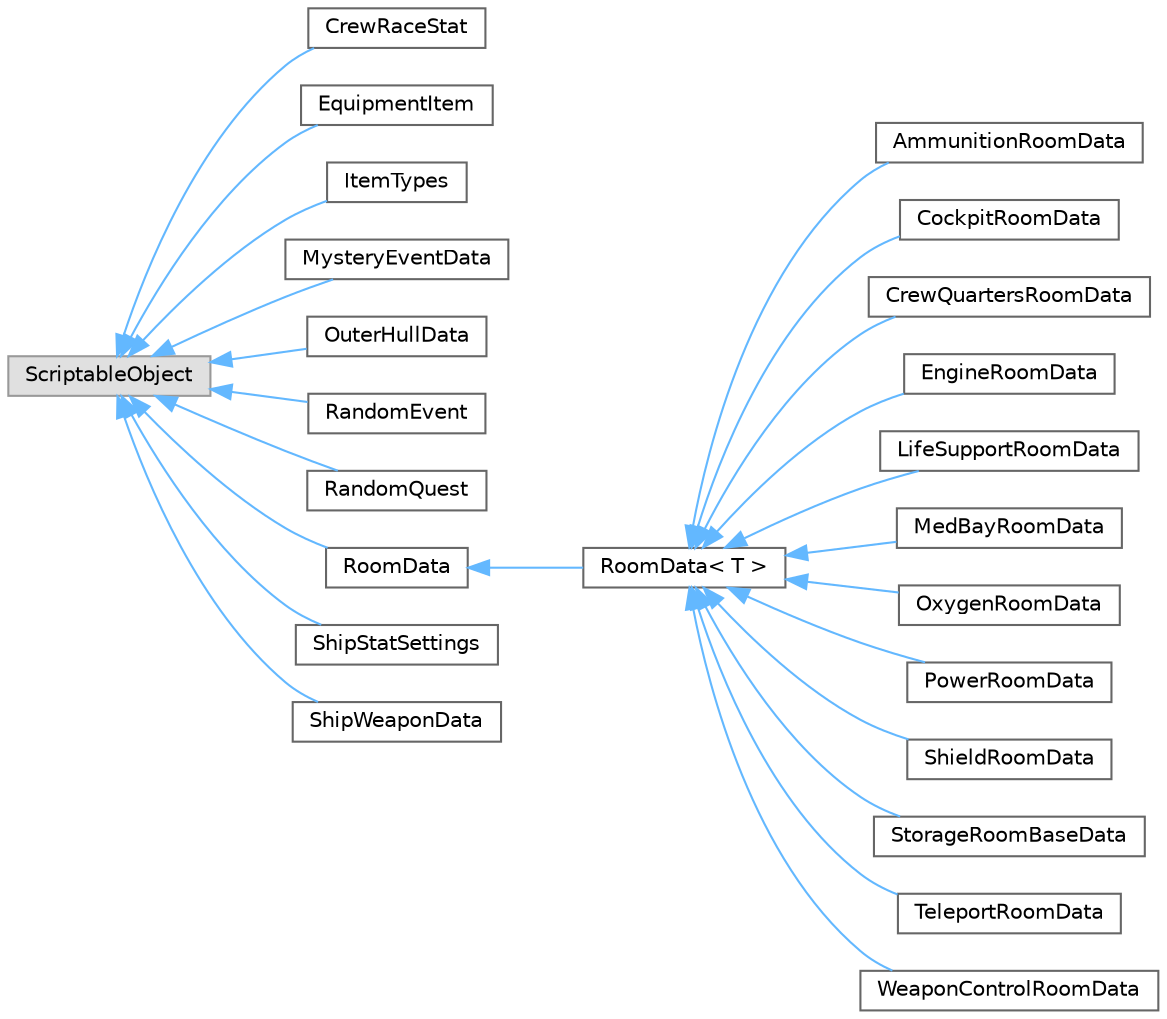 digraph "Graphical Class Hierarchy"
{
 // INTERACTIVE_SVG=YES
 // LATEX_PDF_SIZE
  bgcolor="transparent";
  edge [fontname=Helvetica,fontsize=10,labelfontname=Helvetica,labelfontsize=10];
  node [fontname=Helvetica,fontsize=10,shape=box,height=0.2,width=0.4];
  rankdir="LR";
  Node0 [id="Node000000",label="ScriptableObject",height=0.2,width=0.4,color="grey60", fillcolor="#E0E0E0", style="filled",tooltip=" "];
  Node0 -> Node1 [id="edge112_Node000000_Node000001",dir="back",color="steelblue1",style="solid",tooltip=" "];
  Node1 [id="Node000001",label="CrewRaceStat",height=0.2,width=0.4,color="grey40", fillcolor="white", style="filled",URL="$class_crew_race_stat.html",tooltip=" "];
  Node0 -> Node2 [id="edge113_Node000000_Node000002",dir="back",color="steelblue1",style="solid",tooltip=" "];
  Node2 [id="Node000002",label="EquipmentItem",height=0.2,width=0.4,color="grey40", fillcolor="white", style="filled",URL="$class_equipment_item.html",tooltip=" "];
  Node0 -> Node3 [id="edge114_Node000000_Node000003",dir="back",color="steelblue1",style="solid",tooltip=" "];
  Node3 [id="Node000003",label="ItemTypes",height=0.2,width=0.4,color="grey40", fillcolor="white", style="filled",URL="$class_item_types.html",tooltip=" "];
  Node0 -> Node4 [id="edge115_Node000000_Node000004",dir="back",color="steelblue1",style="solid",tooltip=" "];
  Node4 [id="Node000004",label="MysteryEventData",height=0.2,width=0.4,color="grey40", fillcolor="white", style="filled",URL="$class_mystery_event_data.html",tooltip=" "];
  Node0 -> Node5 [id="edge116_Node000000_Node000005",dir="back",color="steelblue1",style="solid",tooltip=" "];
  Node5 [id="Node000005",label="OuterHullData",height=0.2,width=0.4,color="grey40", fillcolor="white", style="filled",URL="$class_outer_hull_data.html",tooltip="외갑판의 데이터를 담는 ScriptableObject"];
  Node0 -> Node6 [id="edge117_Node000000_Node000006",dir="back",color="steelblue1",style="solid",tooltip=" "];
  Node6 [id="Node000006",label="RandomEvent",height=0.2,width=0.4,color="grey40", fillcolor="white", style="filled",URL="$class_random_event.html",tooltip=" "];
  Node0 -> Node7 [id="edge118_Node000000_Node000007",dir="back",color="steelblue1",style="solid",tooltip=" "];
  Node7 [id="Node000007",label="RandomQuest",height=0.2,width=0.4,color="grey40", fillcolor="white", style="filled",URL="$class_random_quest.html",tooltip="랜덤 퀘스트 정보 관련 클래스"];
  Node0 -> Node8 [id="edge119_Node000000_Node000008",dir="back",color="steelblue1",style="solid",tooltip=" "];
  Node8 [id="Node000008",label="RoomData",height=0.2,width=0.4,color="grey40", fillcolor="white", style="filled",URL="$class_room_data.html",tooltip="모든 방 유형의 기본 데이터를 정의하는 추상 ScriptableObject"];
  Node8 -> Node9 [id="edge120_Node000008_Node000009",dir="back",color="steelblue1",style="solid",tooltip=" "];
  Node9 [id="Node000009",label="RoomData\< T \>",height=0.2,width=0.4,color="grey40", fillcolor="white", style="filled",URL="$class_room_data-1-g.html",tooltip=" "];
  Node9 -> Node10 [id="edge121_Node000009_Node000010",dir="back",color="steelblue1",style="solid",tooltip=" "];
  Node10 [id="Node000010",label="AmmunitionRoomData",height=0.2,width=0.4,color="grey40", fillcolor="white", style="filled",URL="$class_ammunition_room_data.html",tooltip="탄약고의 레벨별 데이터를 저장하는 ScriptableObject"];
  Node9 -> Node11 [id="edge122_Node000009_Node000011",dir="back",color="steelblue1",style="solid",tooltip=" "];
  Node11 [id="Node000011",label="CockpitRoomData",height=0.2,width=0.4,color="grey40", fillcolor="white", style="filled",URL="$class_cockpit_room_data.html",tooltip="조종실의 레벨별 데이터를 저장하는 ScriptableObject"];
  Node9 -> Node12 [id="edge123_Node000009_Node000012",dir="back",color="steelblue1",style="solid",tooltip=" "];
  Node12 [id="Node000012",label="CrewQuartersRoomData",height=0.2,width=0.4,color="grey40", fillcolor="white", style="filled",URL="$class_crew_quarters_room_data.html",tooltip="승무원 선실의 데이터를 저장하는 ScriptableObject"];
  Node9 -> Node13 [id="edge124_Node000009_Node000013",dir="back",color="steelblue1",style="solid",tooltip=" "];
  Node13 [id="Node000013",label="EngineRoomData",height=0.2,width=0.4,color="grey40", fillcolor="white", style="filled",URL="$class_engine_room_data.html",tooltip="엔진실의 레벨별 데이터를 저장하는 ScriptableObject"];
  Node9 -> Node14 [id="edge125_Node000009_Node000014",dir="back",color="steelblue1",style="solid",tooltip=" "];
  Node14 [id="Node000014",label="LifeSupportRoomData",height=0.2,width=0.4,color="grey40", fillcolor="white", style="filled",URL="$class_life_support_room_data.html",tooltip="생활 시설의 데이터를 저장하는 ScriptableObject"];
  Node9 -> Node15 [id="edge126_Node000009_Node000015",dir="back",color="steelblue1",style="solid",tooltip=" "];
  Node15 [id="Node000015",label="MedBayRoomData",height=0.2,width=0.4,color="grey40", fillcolor="white", style="filled",URL="$class_med_bay_room_data.html",tooltip="의무실의 레벨별 데이터를 저장하는 ScriptableObject"];
  Node9 -> Node16 [id="edge127_Node000009_Node000016",dir="back",color="steelblue1",style="solid",tooltip=" "];
  Node16 [id="Node000016",label="OxygenRoomData",height=0.2,width=0.4,color="grey40", fillcolor="white", style="filled",URL="$class_oxygen_room_data.html",tooltip="산소실의 레벨별 데이터를 저장하는 ScriptableObject"];
  Node9 -> Node17 [id="edge128_Node000009_Node000017",dir="back",color="steelblue1",style="solid",tooltip=" "];
  Node17 [id="Node000017",label="PowerRoomData",height=0.2,width=0.4,color="grey40", fillcolor="white", style="filled",URL="$class_power_room_data.html",tooltip="전력실의 레벨별 데이터를 저장하는 ScriptableObject"];
  Node9 -> Node18 [id="edge129_Node000009_Node000018",dir="back",color="steelblue1",style="solid",tooltip=" "];
  Node18 [id="Node000018",label="ShieldRoomData",height=0.2,width=0.4,color="grey40", fillcolor="white", style="filled",URL="$class_shield_room_data.html",tooltip="배리어실의 레벨별 데이터를 저장하는 ScriptableObject"];
  Node9 -> Node19 [id="edge130_Node000009_Node000019",dir="back",color="steelblue1",style="solid",tooltip=" "];
  Node19 [id="Node000019",label="StorageRoomBaseData",height=0.2,width=0.4,color="grey40", fillcolor="white", style="filled",URL="$class_storage_room_base_data.html",tooltip="모든 창고 타입의 기본 데이터 클래스"];
  Node9 -> Node20 [id="edge131_Node000009_Node000020",dir="back",color="steelblue1",style="solid",tooltip=" "];
  Node20 [id="Node000020",label="TeleportRoomData",height=0.2,width=0.4,color="grey40", fillcolor="white", style="filled",URL="$class_teleport_room_data.html",tooltip="텔레포트실의 레벨별 데이터를 저장하는 ScriptableObject"];
  Node9 -> Node21 [id="edge132_Node000009_Node000021",dir="back",color="steelblue1",style="solid",tooltip=" "];
  Node21 [id="Node000021",label="WeaponControlRoomData",height=0.2,width=0.4,color="grey40", fillcolor="white", style="filled",URL="$class_weapon_control_room_data.html",tooltip="조준석의 레벨별 데이터를 저장하는 ScriptableObject"];
  Node0 -> Node22 [id="edge133_Node000000_Node000022",dir="back",color="steelblue1",style="solid",tooltip=" "];
  Node22 [id="Node000022",label="ShipStatSettings",height=0.2,width=0.4,color="grey40", fillcolor="white", style="filled",URL="$class_ship_stat_settings.html",tooltip="Ship 스탯의 최소값과 최대값을 관리하는 ScriptableObject."];
  Node0 -> Node23 [id="edge134_Node000000_Node000023",dir="back",color="steelblue1",style="solid",tooltip=" "];
  Node23 [id="Node000023",label="ShipWeaponData",height=0.2,width=0.4,color="grey40", fillcolor="white", style="filled",URL="$class_ship_weapon_data.html",tooltip=" "];
}
